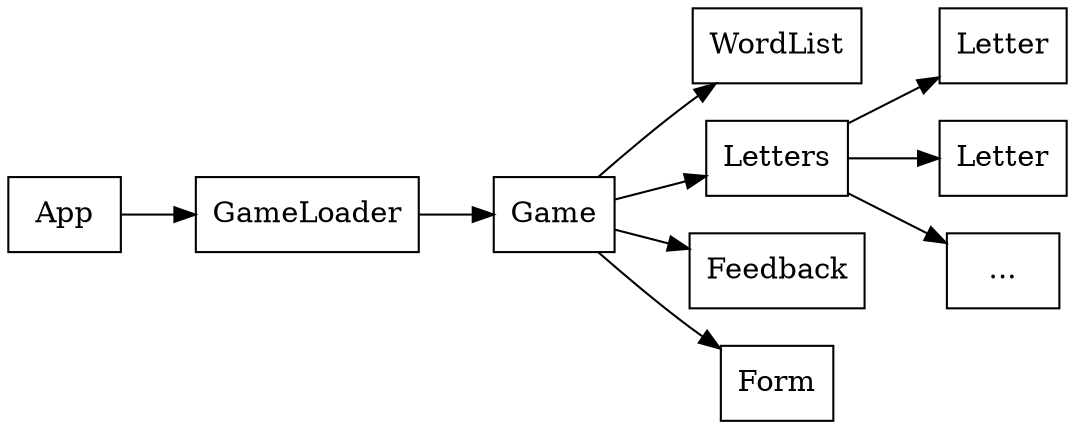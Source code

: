 digraph freebee {
    rankdir=LR
    graph [margin=0]
    node [shape=rect]
    App -> GameLoader -> Game -> { WordList, Letters, Feedback, Form }
    Letters -> { Letter1, Letter2, Letter3 }
    Letter1 [label="Letter"]
    Letter2 [label="Letter"]
    Letter3 [label="..."]
}